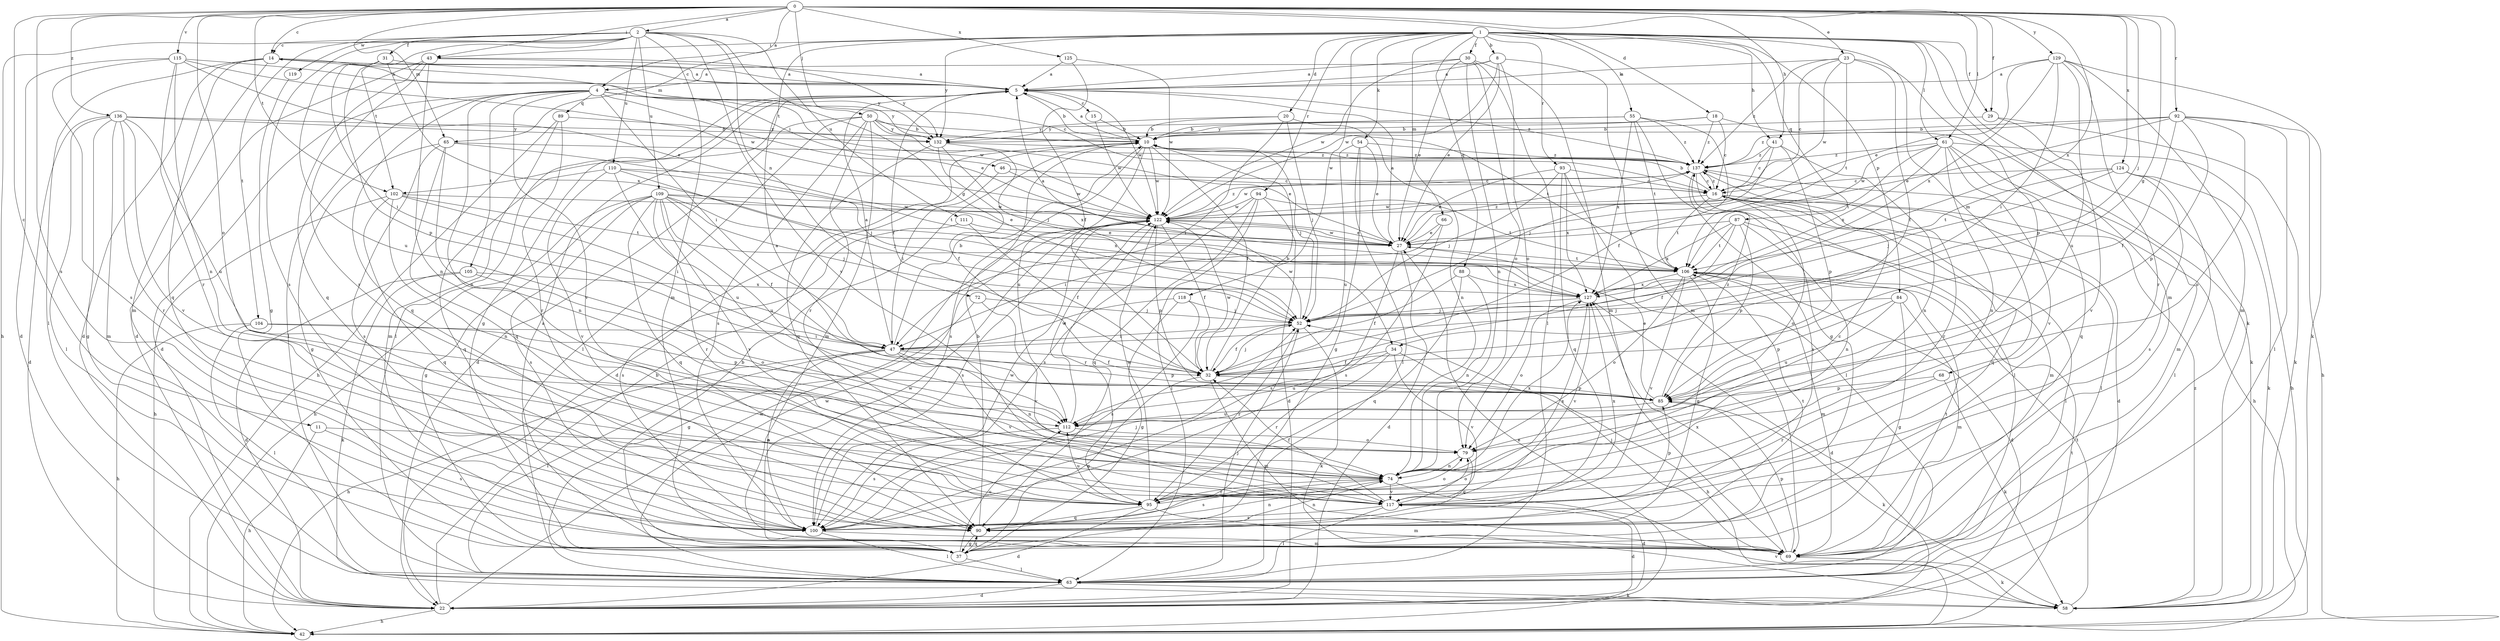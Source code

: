 strict digraph  {
0;
1;
2;
4;
5;
8;
10;
11;
14;
15;
16;
18;
20;
22;
23;
27;
29;
30;
31;
32;
34;
37;
41;
42;
43;
46;
47;
50;
52;
54;
55;
58;
61;
63;
65;
66;
68;
69;
72;
74;
79;
84;
85;
87;
88;
89;
90;
92;
93;
94;
95;
100;
102;
104;
105;
106;
109;
110;
111;
112;
115;
117;
118;
119;
122;
124;
125;
127;
129;
132;
136;
137;
0 -> 2  [label=a];
0 -> 4  [label=a];
0 -> 11  [label=c];
0 -> 14  [label=c];
0 -> 18  [label=d];
0 -> 23  [label=e];
0 -> 29  [label=f];
0 -> 34  [label=g];
0 -> 41  [label=h];
0 -> 43  [label=i];
0 -> 50  [label=j];
0 -> 52  [label=j];
0 -> 61  [label=l];
0 -> 65  [label=m];
0 -> 79  [label=o];
0 -> 92  [label=r];
0 -> 100  [label=s];
0 -> 102  [label=t];
0 -> 115  [label=v];
0 -> 124  [label=x];
0 -> 125  [label=x];
0 -> 127  [label=x];
0 -> 129  [label=y];
0 -> 136  [label=z];
1 -> 8  [label=b];
1 -> 20  [label=d];
1 -> 29  [label=f];
1 -> 30  [label=f];
1 -> 41  [label=h];
1 -> 43  [label=i];
1 -> 54  [label=k];
1 -> 55  [label=k];
1 -> 58  [label=k];
1 -> 61  [label=l];
1 -> 65  [label=m];
1 -> 66  [label=m];
1 -> 68  [label=m];
1 -> 69  [label=m];
1 -> 84  [label=p];
1 -> 87  [label=q];
1 -> 88  [label=q];
1 -> 93  [label=r];
1 -> 94  [label=r];
1 -> 102  [label=t];
1 -> 118  [label=w];
1 -> 132  [label=y];
2 -> 14  [label=c];
2 -> 31  [label=f];
2 -> 34  [label=g];
2 -> 42  [label=h];
2 -> 69  [label=m];
2 -> 72  [label=n];
2 -> 100  [label=s];
2 -> 102  [label=t];
2 -> 104  [label=t];
2 -> 109  [label=u];
2 -> 110  [label=u];
2 -> 111  [label=u];
2 -> 117  [label=v];
2 -> 119  [label=w];
4 -> 22  [label=d];
4 -> 27  [label=e];
4 -> 46  [label=i];
4 -> 47  [label=i];
4 -> 63  [label=l];
4 -> 74  [label=n];
4 -> 89  [label=q];
4 -> 90  [label=q];
4 -> 105  [label=t];
4 -> 117  [label=v];
4 -> 122  [label=w];
4 -> 132  [label=y];
5 -> 10  [label=b];
5 -> 14  [label=c];
5 -> 15  [label=c];
5 -> 32  [label=f];
5 -> 37  [label=g];
5 -> 63  [label=l];
5 -> 122  [label=w];
5 -> 137  [label=z];
8 -> 4  [label=a];
8 -> 5  [label=a];
8 -> 27  [label=e];
8 -> 69  [label=m];
8 -> 79  [label=o];
8 -> 122  [label=w];
10 -> 5  [label=a];
10 -> 22  [label=d];
10 -> 32  [label=f];
10 -> 52  [label=j];
10 -> 100  [label=s];
10 -> 112  [label=u];
10 -> 122  [label=w];
10 -> 137  [label=z];
11 -> 42  [label=h];
11 -> 79  [label=o];
11 -> 100  [label=s];
14 -> 5  [label=a];
14 -> 16  [label=c];
14 -> 22  [label=d];
14 -> 63  [label=l];
14 -> 69  [label=m];
14 -> 90  [label=q];
14 -> 132  [label=y];
15 -> 10  [label=b];
15 -> 122  [label=w];
16 -> 10  [label=b];
16 -> 22  [label=d];
16 -> 63  [label=l];
16 -> 69  [label=m];
16 -> 79  [label=o];
16 -> 90  [label=q];
16 -> 106  [label=t];
16 -> 122  [label=w];
16 -> 137  [label=z];
18 -> 10  [label=b];
18 -> 16  [label=c];
18 -> 58  [label=k];
18 -> 132  [label=y];
18 -> 137  [label=z];
20 -> 10  [label=b];
20 -> 47  [label=i];
20 -> 52  [label=j];
20 -> 74  [label=n];
20 -> 132  [label=y];
22 -> 10  [label=b];
22 -> 42  [label=h];
22 -> 122  [label=w];
23 -> 5  [label=a];
23 -> 16  [label=c];
23 -> 32  [label=f];
23 -> 85  [label=p];
23 -> 106  [label=t];
23 -> 122  [label=w];
23 -> 137  [label=z];
27 -> 5  [label=a];
27 -> 22  [label=d];
27 -> 100  [label=s];
27 -> 106  [label=t];
27 -> 122  [label=w];
27 -> 137  [label=z];
29 -> 10  [label=b];
29 -> 58  [label=k];
29 -> 117  [label=v];
30 -> 5  [label=a];
30 -> 27  [label=e];
30 -> 63  [label=l];
30 -> 69  [label=m];
30 -> 74  [label=n];
30 -> 79  [label=o];
30 -> 122  [label=w];
31 -> 5  [label=a];
31 -> 47  [label=i];
31 -> 85  [label=p];
31 -> 112  [label=u];
31 -> 127  [label=x];
32 -> 10  [label=b];
32 -> 37  [label=g];
32 -> 52  [label=j];
32 -> 69  [label=m];
32 -> 85  [label=p];
32 -> 122  [label=w];
34 -> 32  [label=f];
34 -> 42  [label=h];
34 -> 95  [label=r];
34 -> 112  [label=u];
34 -> 117  [label=v];
37 -> 5  [label=a];
37 -> 63  [label=l];
37 -> 90  [label=q];
37 -> 112  [label=u];
37 -> 122  [label=w];
41 -> 16  [label=c];
41 -> 52  [label=j];
41 -> 74  [label=n];
41 -> 85  [label=p];
41 -> 137  [label=z];
42 -> 27  [label=e];
42 -> 106  [label=t];
43 -> 5  [label=a];
43 -> 22  [label=d];
43 -> 74  [label=n];
43 -> 90  [label=q];
43 -> 95  [label=r];
43 -> 132  [label=y];
46 -> 16  [label=c];
46 -> 47  [label=i];
46 -> 122  [label=w];
47 -> 5  [label=a];
47 -> 10  [label=b];
47 -> 32  [label=f];
47 -> 42  [label=h];
47 -> 63  [label=l];
47 -> 74  [label=n];
47 -> 85  [label=p];
47 -> 100  [label=s];
47 -> 117  [label=v];
50 -> 10  [label=b];
50 -> 22  [label=d];
50 -> 52  [label=j];
50 -> 63  [label=l];
50 -> 69  [label=m];
50 -> 95  [label=r];
50 -> 100  [label=s];
50 -> 106  [label=t];
50 -> 132  [label=y];
52 -> 32  [label=f];
52 -> 47  [label=i];
52 -> 58  [label=k];
52 -> 95  [label=r];
52 -> 122  [label=w];
54 -> 27  [label=e];
54 -> 37  [label=g];
54 -> 63  [label=l];
54 -> 112  [label=u];
54 -> 137  [label=z];
55 -> 10  [label=b];
55 -> 32  [label=f];
55 -> 37  [label=g];
55 -> 106  [label=t];
55 -> 127  [label=x];
55 -> 132  [label=y];
55 -> 137  [label=z];
58 -> 106  [label=t];
58 -> 117  [label=v];
58 -> 137  [label=z];
61 -> 42  [label=h];
61 -> 69  [label=m];
61 -> 74  [label=n];
61 -> 90  [label=q];
61 -> 106  [label=t];
61 -> 117  [label=v];
61 -> 122  [label=w];
61 -> 127  [label=x];
61 -> 137  [label=z];
63 -> 10  [label=b];
63 -> 22  [label=d];
63 -> 52  [label=j];
63 -> 58  [label=k];
63 -> 122  [label=w];
65 -> 37  [label=g];
65 -> 52  [label=j];
65 -> 74  [label=n];
65 -> 90  [label=q];
65 -> 100  [label=s];
65 -> 137  [label=z];
66 -> 27  [label=e];
66 -> 47  [label=i];
66 -> 100  [label=s];
68 -> 58  [label=k];
68 -> 85  [label=p];
68 -> 95  [label=r];
69 -> 52  [label=j];
69 -> 58  [label=k];
69 -> 85  [label=p];
69 -> 106  [label=t];
69 -> 127  [label=x];
72 -> 37  [label=g];
72 -> 52  [label=j];
72 -> 117  [label=v];
74 -> 16  [label=c];
74 -> 22  [label=d];
74 -> 95  [label=r];
74 -> 100  [label=s];
74 -> 117  [label=v];
74 -> 127  [label=x];
79 -> 74  [label=n];
79 -> 90  [label=q];
84 -> 37  [label=g];
84 -> 52  [label=j];
84 -> 69  [label=m];
84 -> 85  [label=p];
84 -> 112  [label=u];
85 -> 5  [label=a];
85 -> 27  [label=e];
85 -> 58  [label=k];
85 -> 112  [label=u];
85 -> 137  [label=z];
87 -> 27  [label=e];
87 -> 32  [label=f];
87 -> 63  [label=l];
87 -> 74  [label=n];
87 -> 85  [label=p];
87 -> 106  [label=t];
87 -> 127  [label=x];
88 -> 32  [label=f];
88 -> 74  [label=n];
88 -> 90  [label=q];
88 -> 127  [label=x];
89 -> 42  [label=h];
89 -> 69  [label=m];
89 -> 95  [label=r];
89 -> 132  [label=y];
90 -> 10  [label=b];
90 -> 37  [label=g];
90 -> 74  [label=n];
90 -> 106  [label=t];
92 -> 10  [label=b];
92 -> 27  [label=e];
92 -> 32  [label=f];
92 -> 42  [label=h];
92 -> 63  [label=l];
92 -> 79  [label=o];
92 -> 85  [label=p];
92 -> 137  [label=z];
93 -> 16  [label=c];
93 -> 27  [label=e];
93 -> 52  [label=j];
93 -> 63  [label=l];
93 -> 90  [label=q];
93 -> 127  [label=x];
94 -> 22  [label=d];
94 -> 63  [label=l];
94 -> 90  [label=q];
94 -> 100  [label=s];
94 -> 106  [label=t];
94 -> 122  [label=w];
95 -> 22  [label=d];
95 -> 69  [label=m];
95 -> 79  [label=o];
95 -> 90  [label=q];
95 -> 112  [label=u];
95 -> 122  [label=w];
95 -> 127  [label=x];
100 -> 52  [label=j];
100 -> 63  [label=l];
100 -> 69  [label=m];
100 -> 74  [label=n];
100 -> 122  [label=w];
102 -> 42  [label=h];
102 -> 47  [label=i];
102 -> 74  [label=n];
102 -> 90  [label=q];
102 -> 106  [label=t];
102 -> 122  [label=w];
104 -> 42  [label=h];
104 -> 47  [label=i];
104 -> 63  [label=l];
104 -> 85  [label=p];
105 -> 22  [label=d];
105 -> 58  [label=k];
105 -> 79  [label=o];
105 -> 127  [label=x];
106 -> 5  [label=a];
106 -> 22  [label=d];
106 -> 69  [label=m];
106 -> 79  [label=o];
106 -> 90  [label=q];
106 -> 117  [label=v];
106 -> 127  [label=x];
109 -> 27  [label=e];
109 -> 32  [label=f];
109 -> 37  [label=g];
109 -> 42  [label=h];
109 -> 52  [label=j];
109 -> 90  [label=q];
109 -> 95  [label=r];
109 -> 100  [label=s];
109 -> 112  [label=u];
109 -> 117  [label=v];
109 -> 122  [label=w];
109 -> 127  [label=x];
110 -> 16  [label=c];
110 -> 52  [label=j];
110 -> 90  [label=q];
110 -> 106  [label=t];
110 -> 112  [label=u];
110 -> 117  [label=v];
111 -> 27  [label=e];
111 -> 32  [label=f];
111 -> 100  [label=s];
112 -> 79  [label=o];
112 -> 100  [label=s];
112 -> 122  [label=w];
115 -> 5  [label=a];
115 -> 22  [label=d];
115 -> 27  [label=e];
115 -> 74  [label=n];
115 -> 95  [label=r];
115 -> 100  [label=s];
115 -> 122  [label=w];
117 -> 22  [label=d];
117 -> 32  [label=f];
117 -> 63  [label=l];
117 -> 79  [label=o];
117 -> 85  [label=p];
117 -> 100  [label=s];
117 -> 127  [label=x];
118 -> 37  [label=g];
118 -> 47  [label=i];
118 -> 52  [label=j];
118 -> 100  [label=s];
119 -> 37  [label=g];
122 -> 27  [label=e];
122 -> 32  [label=f];
122 -> 85  [label=p];
122 -> 95  [label=r];
122 -> 100  [label=s];
122 -> 137  [label=z];
124 -> 16  [label=c];
124 -> 52  [label=j];
124 -> 58  [label=k];
124 -> 63  [label=l];
124 -> 100  [label=s];
124 -> 106  [label=t];
125 -> 5  [label=a];
125 -> 32  [label=f];
125 -> 122  [label=w];
127 -> 22  [label=d];
127 -> 52  [label=j];
127 -> 79  [label=o];
127 -> 117  [label=v];
129 -> 5  [label=a];
129 -> 27  [label=e];
129 -> 47  [label=i];
129 -> 58  [label=k];
129 -> 69  [label=m];
129 -> 95  [label=r];
129 -> 112  [label=u];
129 -> 127  [label=x];
132 -> 27  [label=e];
132 -> 32  [label=f];
132 -> 90  [label=q];
132 -> 127  [label=x];
132 -> 137  [label=z];
136 -> 10  [label=b];
136 -> 22  [label=d];
136 -> 37  [label=g];
136 -> 63  [label=l];
136 -> 69  [label=m];
136 -> 95  [label=r];
136 -> 112  [label=u];
136 -> 117  [label=v];
136 -> 132  [label=y];
137 -> 16  [label=c];
137 -> 42  [label=h];
137 -> 63  [label=l];
137 -> 95  [label=r];
137 -> 100  [label=s];
137 -> 122  [label=w];
}
